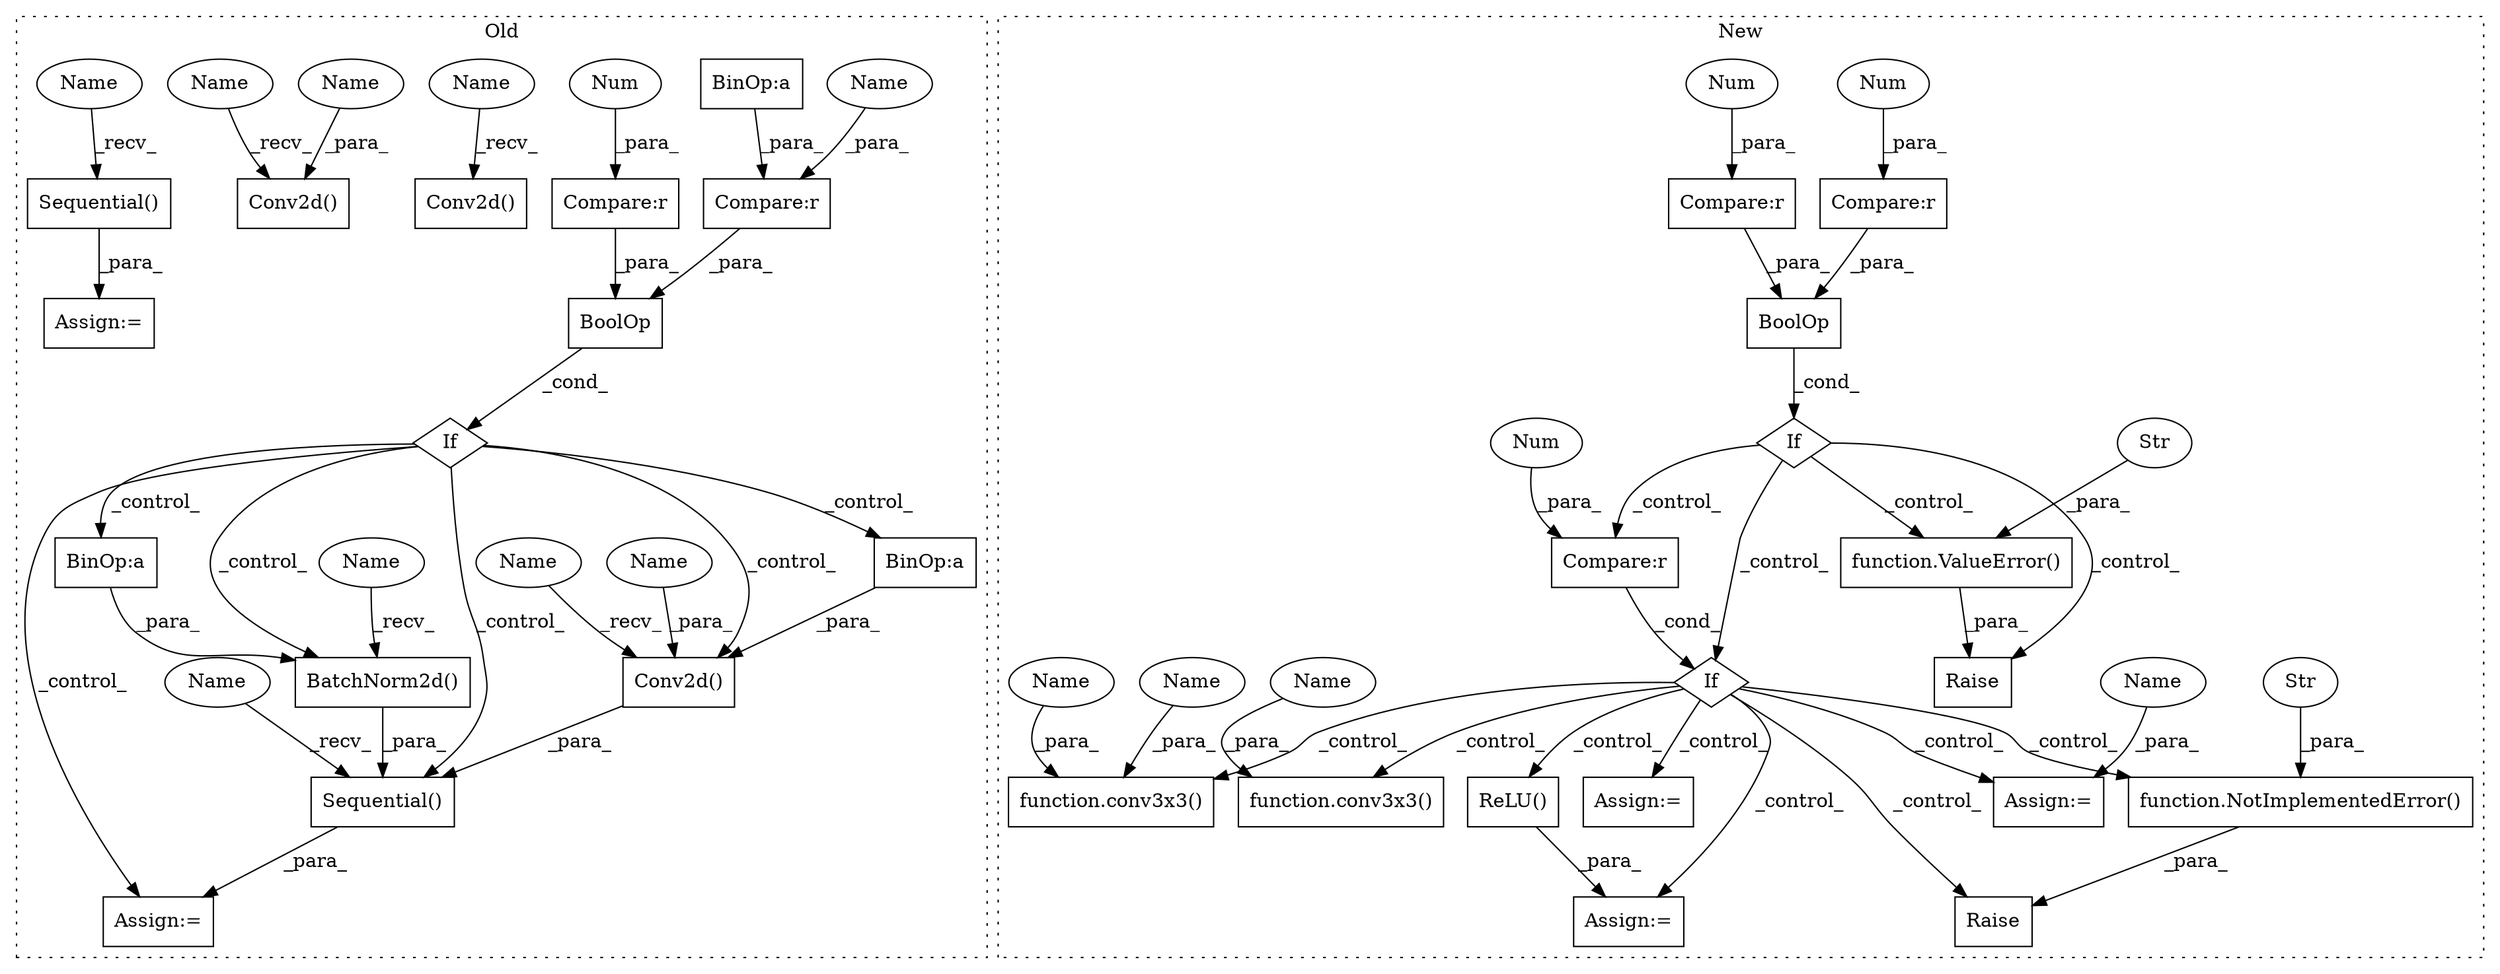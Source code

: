 digraph G {
subgraph cluster0 {
1 [label="Sequential()" a="75" s="581" l="15" shape="box"];
4 [label="Conv2d()" a="75" s="720,762" l="10,43" shape="box"];
5 [label="Conv2d()" a="75" s="236,282" l="10,54" shape="box"];
6 [label="Assign:=" a="68" s="686" l="3" shape="box"];
7 [label="Conv2d()" a="75" s="419,462" l="10,49" shape="box"];
8 [label="If" a="96" s="605,657" l="3,14" shape="diamond"];
9 [label="BinOp:a" a="82" s="852" l="1" shape="box"];
10 [label="BinOp:a" a="82" s="755" l="1" shape="box"];
11 [label="BoolOp" a="72" s="608" l="49" shape="box"];
12 [label="Sequential()" a="75" s="689,860" l="31,14" shape="box"];
13 [label="Compare:r" a="40" s="623" l="34" shape="box"];
14 [label="Compare:r" a="40" s="608" l="11" shape="box"];
15 [label="Num" a="76" s="618" l="1" shape="ellipse"];
16 [label="BatchNorm2d()" a="75" s="823,859" l="15,1" shape="box"];
17 [label="Assign:=" a="68" s="578" l="3" shape="box"];
21 [label="BinOp:a" a="82" s="650" l="1" shape="box"];
38 [label="Name" a="87" s="623" l="9" shape="ellipse"];
39 [label="Name" a="87" s="246" l="9" shape="ellipse"];
40 [label="Name" a="87" s="730" l="9" shape="ellipse"];
41 [label="Name" a="87" s="689" l="2" shape="ellipse"];
42 [label="Name" a="87" s="720" l="2" shape="ellipse"];
43 [label="Name" a="87" s="419" l="2" shape="ellipse"];
44 [label="Name" a="87" s="581" l="2" shape="ellipse"];
45 [label="Name" a="87" s="236" l="2" shape="ellipse"];
46 [label="Name" a="87" s="823" l="2" shape="ellipse"];
label = "Old";
style="dotted";
}
subgraph cluster1 {
2 [label="function.conv3x3()" a="75" s="1253,1291" l="8,1" shape="box"];
3 [label="Assign:=" a="68" s="1524" l="3" shape="box"];
18 [label="If" a="96" s="847,881" l="3,14" shape="diamond"];
19 [label="function.NotImplementedError()" a="75" s="1010,1072" l="20,1" shape="box"];
20 [label="If" a="96" s="975,990" l="3,14" shape="diamond"];
22 [label="Compare:r" a="40" s="850" l="11" shape="box"];
23 [label="Str" a="66" s="1030" l="42" shape="ellipse"];
24 [label="BoolOp" a="72" s="850" l="31" shape="box"];
25 [label="Compare:r" a="40" s="865" l="16" shape="box"];
26 [label="Compare:r" a="40" s="978" l="12" shape="box"];
27 [label="Raise" a="91" s="895" l="6" shape="box"];
28 [label="function.conv3x3()" a="75" s="1400,1428" l="8,1" shape="box"];
29 [label="Raise" a="91" s="1004" l="6" shape="box"];
30 [label="Num" a="76" s="989" l="1" shape="ellipse"];
31 [label="Num" a="76" s="860" l="1" shape="ellipse"];
32 [label="Num" a="76" s="879" l="2" shape="ellipse"];
33 [label="Assign:=" a="68" s="1354" l="3" shape="box"];
34 [label="ReLU()" a="75" s="1357" l="21" shape="box"];
35 [label="Assign:=" a="68" s="1491" l="3" shape="box"];
36 [label="function.ValueError()" a="75" s="901,965" l="11,1" shape="box"];
37 [label="Str" a="66" s="912" l="53" shape="ellipse"];
47 [label="Name" a="87" s="1527" l="6" shape="ellipse"];
48 [label="Name" a="87" s="1285" l="6" shape="ellipse"];
49 [label="Name" a="87" s="1271" l="12" shape="ellipse"];
50 [label="Name" a="87" s="1408" l="12" shape="ellipse"];
label = "New";
style="dotted";
}
1 -> 17 [label="_para_"];
4 -> 12 [label="_para_"];
8 -> 12 [label="_control_"];
8 -> 6 [label="_control_"];
8 -> 9 [label="_control_"];
8 -> 4 [label="_control_"];
8 -> 10 [label="_control_"];
8 -> 16 [label="_control_"];
9 -> 16 [label="_para_"];
10 -> 4 [label="_para_"];
11 -> 8 [label="_cond_"];
12 -> 6 [label="_para_"];
13 -> 11 [label="_para_"];
14 -> 11 [label="_para_"];
15 -> 14 [label="_para_"];
16 -> 12 [label="_para_"];
18 -> 27 [label="_control_"];
18 -> 26 [label="_control_"];
18 -> 20 [label="_control_"];
18 -> 36 [label="_control_"];
19 -> 29 [label="_para_"];
20 -> 2 [label="_control_"];
20 -> 28 [label="_control_"];
20 -> 19 [label="_control_"];
20 -> 3 [label="_control_"];
20 -> 35 [label="_control_"];
20 -> 34 [label="_control_"];
20 -> 29 [label="_control_"];
20 -> 33 [label="_control_"];
21 -> 13 [label="_para_"];
22 -> 24 [label="_para_"];
23 -> 19 [label="_para_"];
24 -> 18 [label="_cond_"];
25 -> 24 [label="_para_"];
26 -> 20 [label="_cond_"];
30 -> 26 [label="_para_"];
31 -> 22 [label="_para_"];
32 -> 25 [label="_para_"];
34 -> 33 [label="_para_"];
36 -> 27 [label="_para_"];
37 -> 36 [label="_para_"];
38 -> 13 [label="_para_"];
39 -> 5 [label="_para_"];
40 -> 4 [label="_para_"];
41 -> 12 [label="_recv_"];
42 -> 4 [label="_recv_"];
43 -> 7 [label="_recv_"];
44 -> 1 [label="_recv_"];
45 -> 5 [label="_recv_"];
46 -> 16 [label="_recv_"];
47 -> 3 [label="_para_"];
48 -> 2 [label="_para_"];
49 -> 2 [label="_para_"];
50 -> 28 [label="_para_"];
}